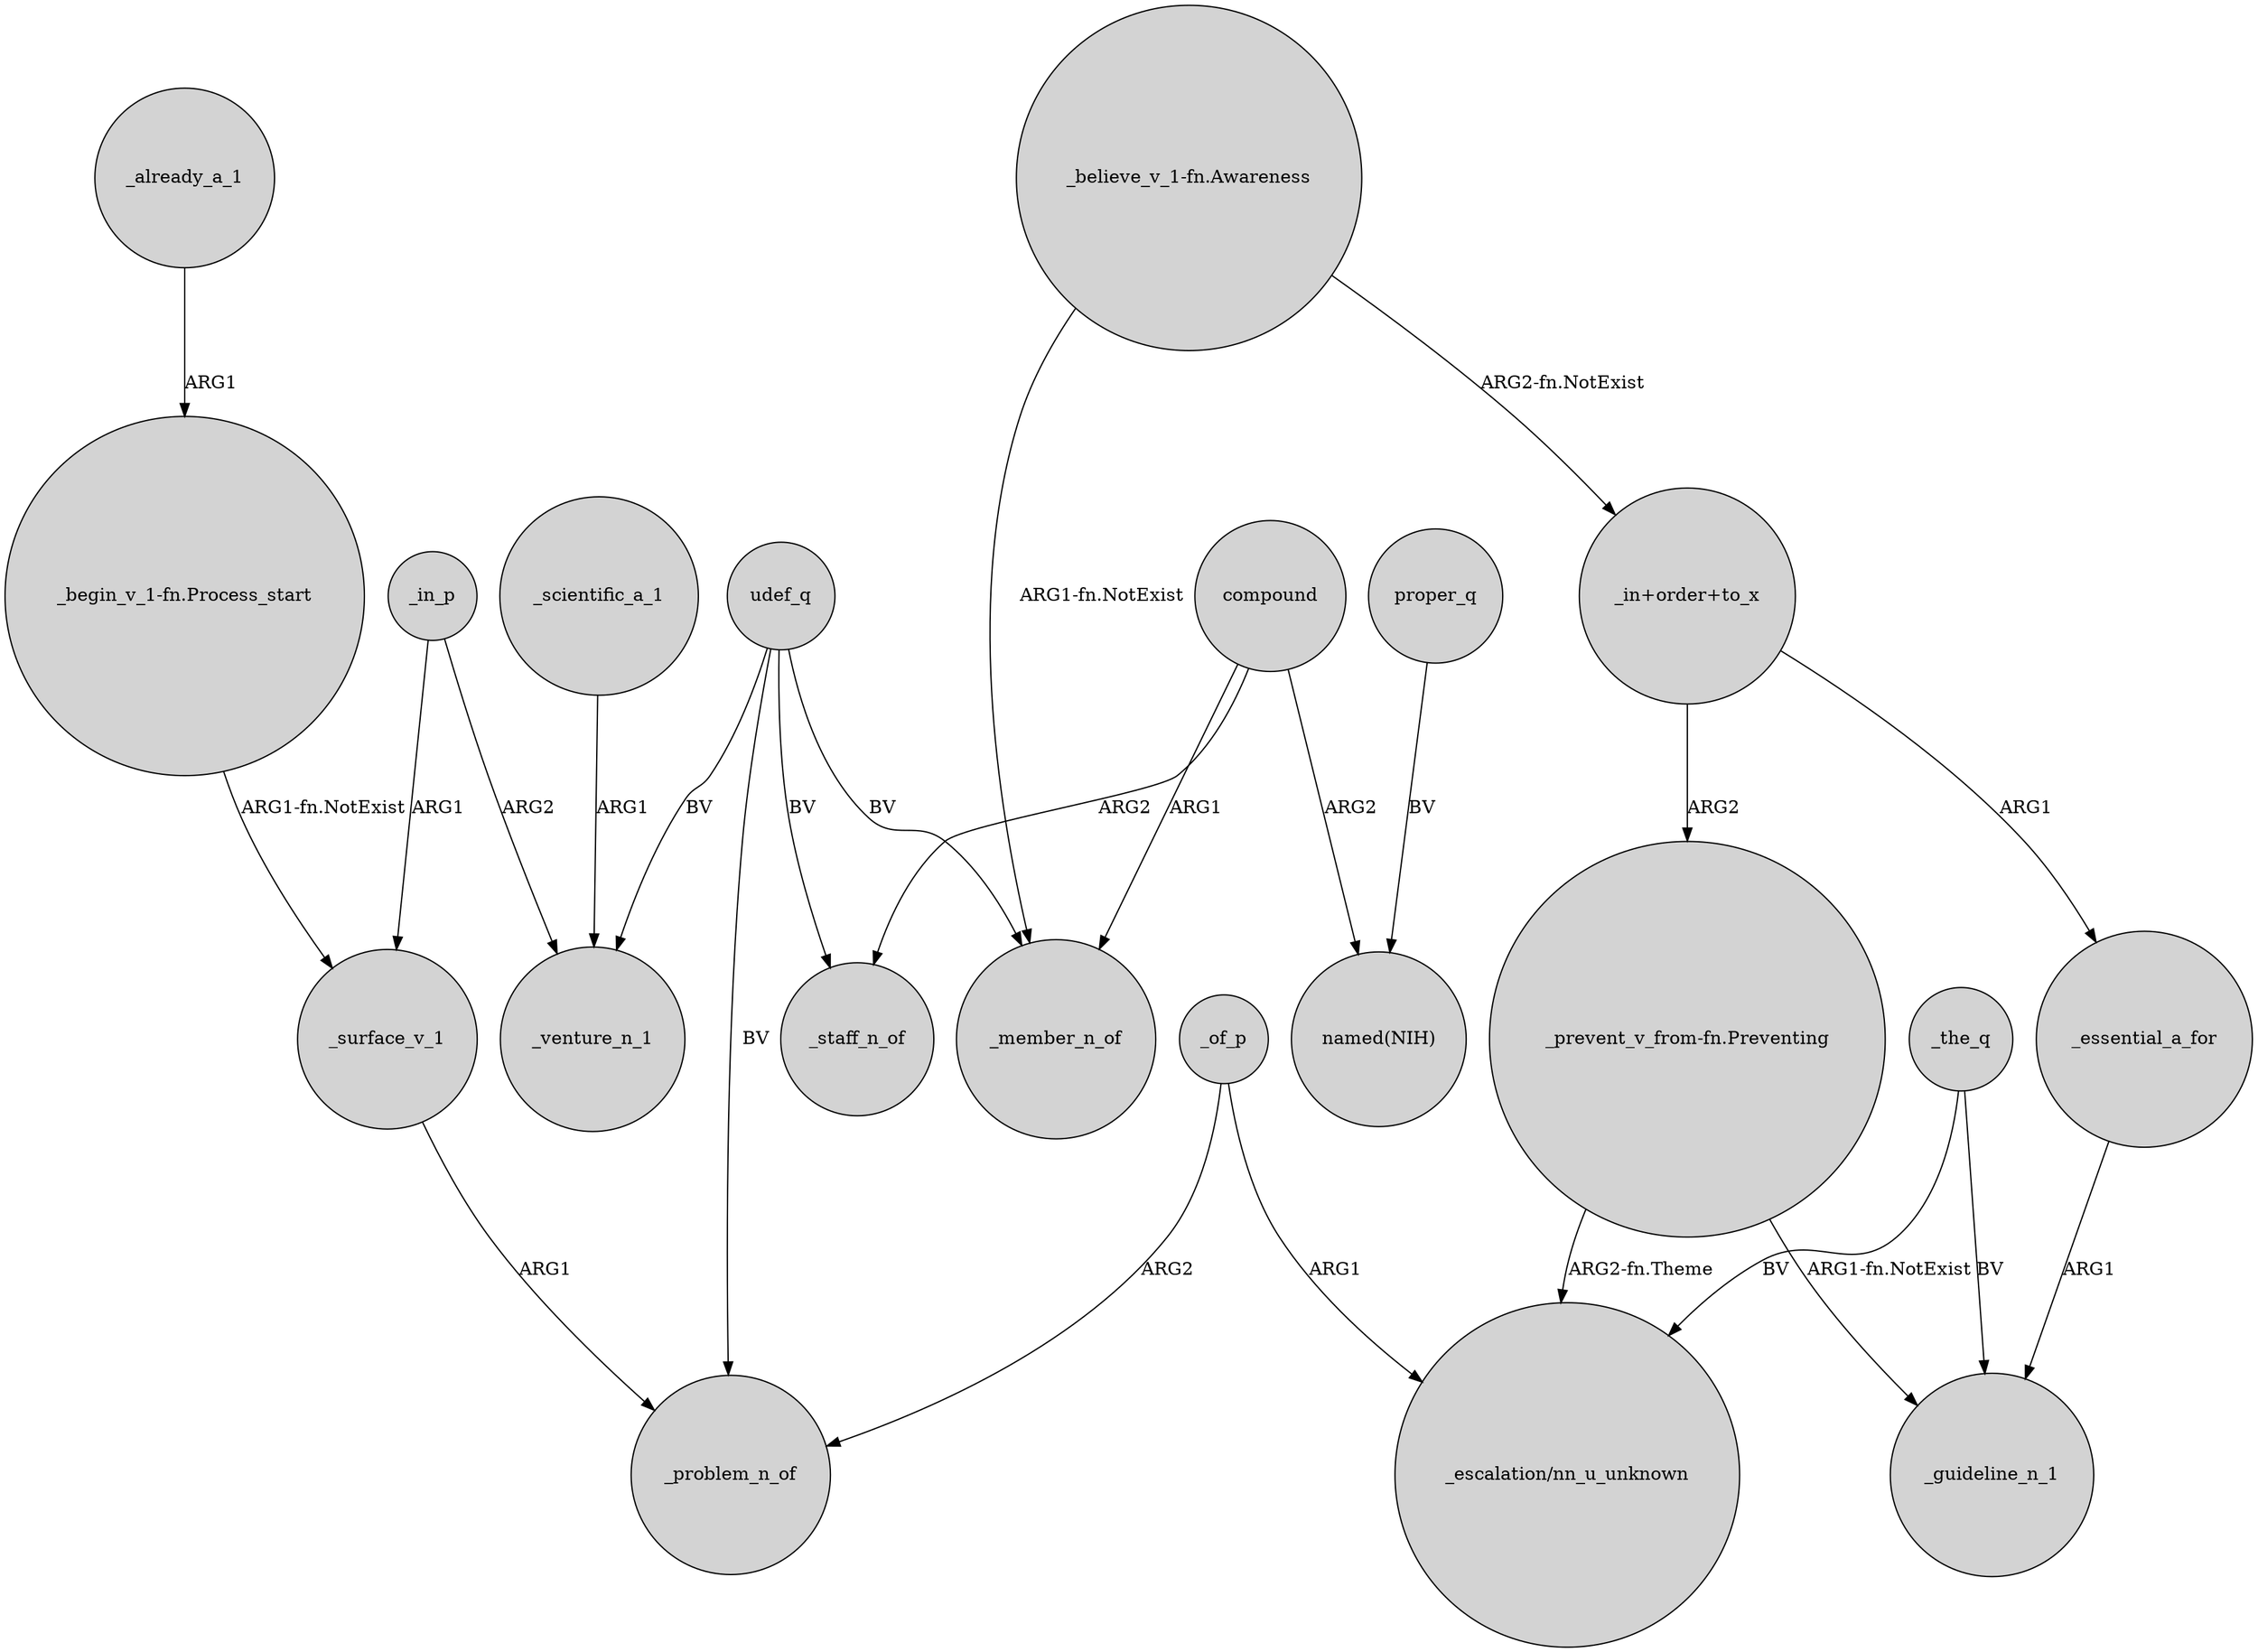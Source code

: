 digraph {
	node [shape=circle style=filled]
	_of_p -> _problem_n_of [label=ARG2]
	"_believe_v_1-fn.Awareness" -> "_in+order+to_x" [label="ARG2-fn.NotExist"]
	"_in+order+to_x" -> _essential_a_for [label=ARG1]
	_in_p -> _venture_n_1 [label=ARG2]
	_of_p -> "_escalation/nn_u_unknown" [label=ARG1]
	udef_q -> _staff_n_of [label=BV]
	compound -> "named(NIH)" [label=ARG2]
	"_prevent_v_from-fn.Preventing" -> _guideline_n_1 [label="ARG1-fn.NotExist"]
	compound -> _staff_n_of [label=ARG2]
	"_believe_v_1-fn.Awareness" -> _member_n_of [label="ARG1-fn.NotExist"]
	udef_q -> _problem_n_of [label=BV]
	udef_q -> _venture_n_1 [label=BV]
	"_begin_v_1-fn.Process_start" -> _surface_v_1 [label="ARG1-fn.NotExist"]
	_surface_v_1 -> _problem_n_of [label=ARG1]
	udef_q -> _member_n_of [label=BV]
	proper_q -> "named(NIH)" [label=BV]
	_the_q -> _guideline_n_1 [label=BV]
	_scientific_a_1 -> _venture_n_1 [label=ARG1]
	_essential_a_for -> _guideline_n_1 [label=ARG1]
	"_prevent_v_from-fn.Preventing" -> "_escalation/nn_u_unknown" [label="ARG2-fn.Theme"]
	"_in+order+to_x" -> "_prevent_v_from-fn.Preventing" [label=ARG2]
	_already_a_1 -> "_begin_v_1-fn.Process_start" [label=ARG1]
	_the_q -> "_escalation/nn_u_unknown" [label=BV]
	_in_p -> _surface_v_1 [label=ARG1]
	compound -> _member_n_of [label=ARG1]
}
